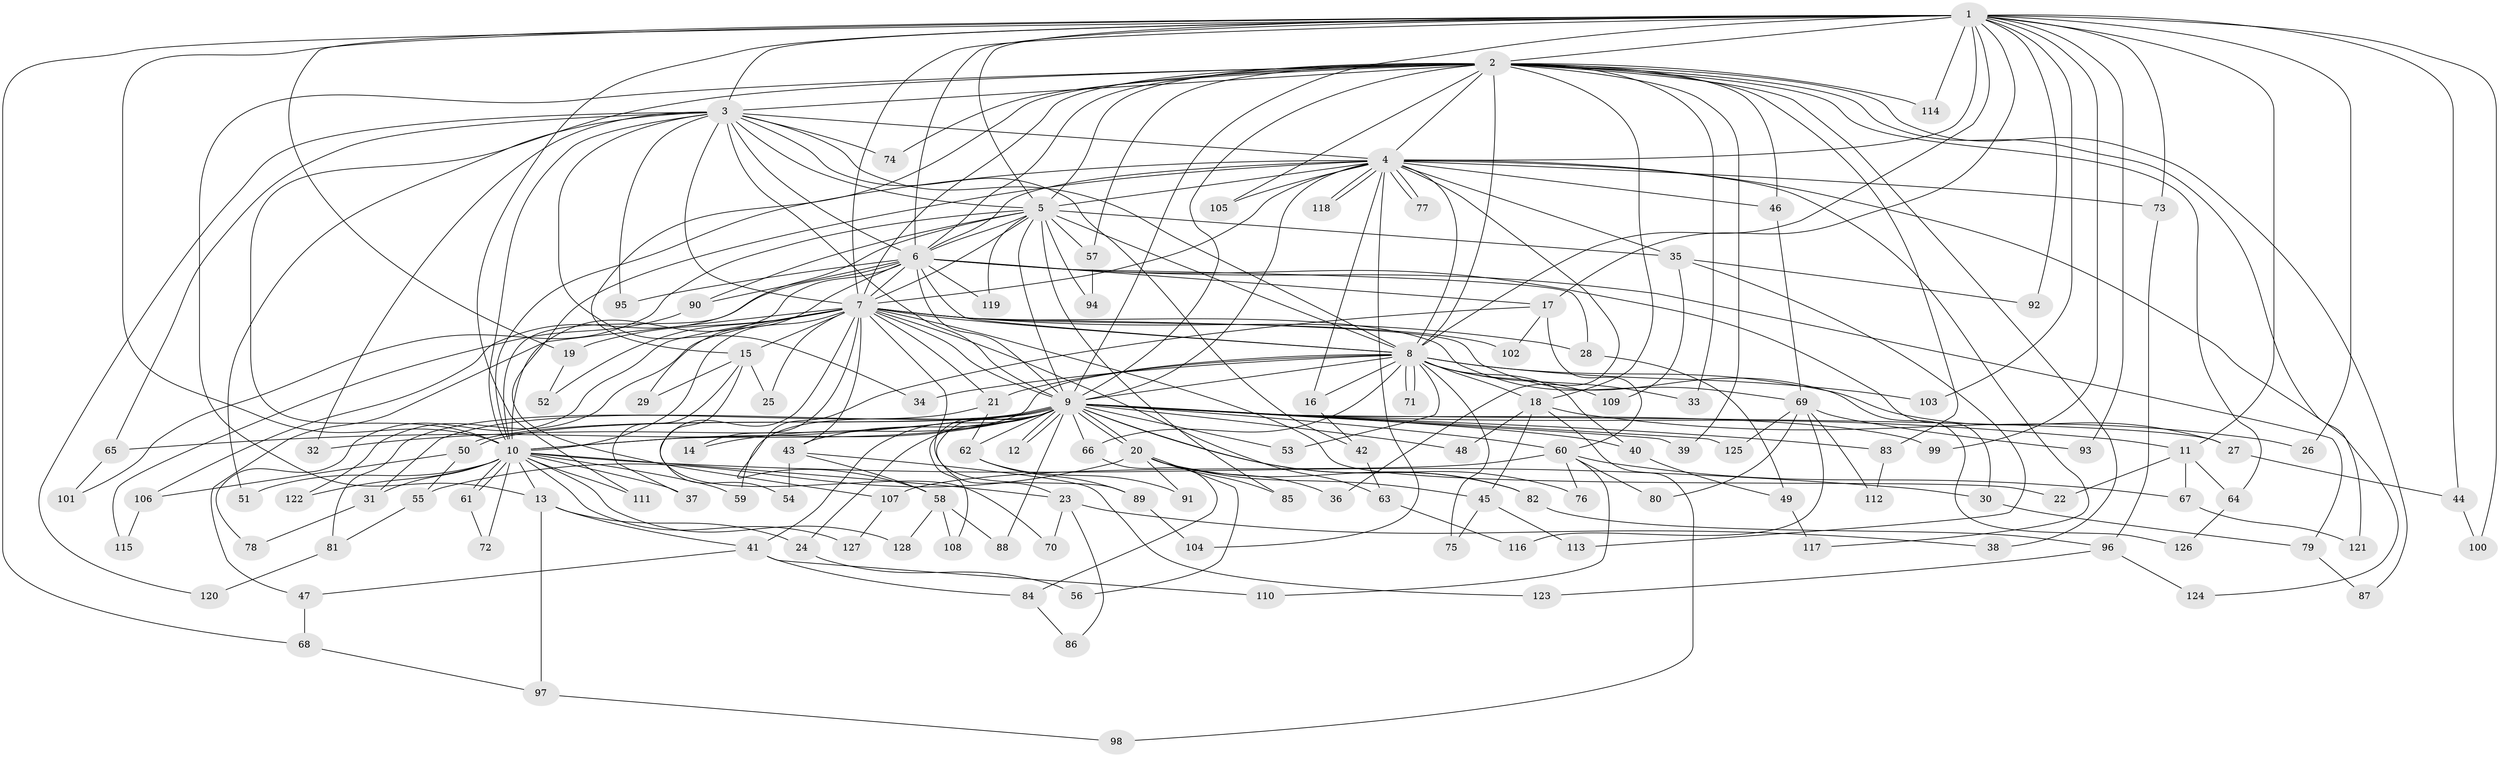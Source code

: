 // Generated by graph-tools (version 1.1) at 2025/43/03/09/25 04:43:04]
// undirected, 128 vertices, 281 edges
graph export_dot {
graph [start="1"]
  node [color=gray90,style=filled];
  1;
  2;
  3;
  4;
  5;
  6;
  7;
  8;
  9;
  10;
  11;
  12;
  13;
  14;
  15;
  16;
  17;
  18;
  19;
  20;
  21;
  22;
  23;
  24;
  25;
  26;
  27;
  28;
  29;
  30;
  31;
  32;
  33;
  34;
  35;
  36;
  37;
  38;
  39;
  40;
  41;
  42;
  43;
  44;
  45;
  46;
  47;
  48;
  49;
  50;
  51;
  52;
  53;
  54;
  55;
  56;
  57;
  58;
  59;
  60;
  61;
  62;
  63;
  64;
  65;
  66;
  67;
  68;
  69;
  70;
  71;
  72;
  73;
  74;
  75;
  76;
  77;
  78;
  79;
  80;
  81;
  82;
  83;
  84;
  85;
  86;
  87;
  88;
  89;
  90;
  91;
  92;
  93;
  94;
  95;
  96;
  97;
  98;
  99;
  100;
  101;
  102;
  103;
  104;
  105;
  106;
  107;
  108;
  109;
  110;
  111;
  112;
  113;
  114;
  115;
  116;
  117;
  118;
  119;
  120;
  121;
  122;
  123;
  124;
  125;
  126;
  127;
  128;
  1 -- 2;
  1 -- 3;
  1 -- 4;
  1 -- 5;
  1 -- 6;
  1 -- 7;
  1 -- 8;
  1 -- 9;
  1 -- 10;
  1 -- 11;
  1 -- 17;
  1 -- 19;
  1 -- 26;
  1 -- 44;
  1 -- 68;
  1 -- 73;
  1 -- 92;
  1 -- 93;
  1 -- 99;
  1 -- 100;
  1 -- 103;
  1 -- 111;
  1 -- 114;
  2 -- 3;
  2 -- 4;
  2 -- 5;
  2 -- 6;
  2 -- 7;
  2 -- 8;
  2 -- 9;
  2 -- 10;
  2 -- 13;
  2 -- 15;
  2 -- 18;
  2 -- 33;
  2 -- 38;
  2 -- 39;
  2 -- 46;
  2 -- 57;
  2 -- 64;
  2 -- 74;
  2 -- 83;
  2 -- 87;
  2 -- 105;
  2 -- 114;
  2 -- 121;
  3 -- 4;
  3 -- 5;
  3 -- 6;
  3 -- 7;
  3 -- 8;
  3 -- 9;
  3 -- 10;
  3 -- 32;
  3 -- 34;
  3 -- 42;
  3 -- 51;
  3 -- 65;
  3 -- 74;
  3 -- 95;
  3 -- 120;
  4 -- 5;
  4 -- 6;
  4 -- 7;
  4 -- 8;
  4 -- 9;
  4 -- 10;
  4 -- 16;
  4 -- 35;
  4 -- 36;
  4 -- 46;
  4 -- 73;
  4 -- 77;
  4 -- 77;
  4 -- 104;
  4 -- 105;
  4 -- 107;
  4 -- 117;
  4 -- 118;
  4 -- 118;
  4 -- 124;
  5 -- 6;
  5 -- 7;
  5 -- 8;
  5 -- 9;
  5 -- 10;
  5 -- 35;
  5 -- 57;
  5 -- 85;
  5 -- 90;
  5 -- 94;
  5 -- 101;
  5 -- 119;
  6 -- 7;
  6 -- 8;
  6 -- 9;
  6 -- 10;
  6 -- 17;
  6 -- 28;
  6 -- 29;
  6 -- 30;
  6 -- 79;
  6 -- 90;
  6 -- 95;
  6 -- 106;
  6 -- 119;
  7 -- 8;
  7 -- 9;
  7 -- 10;
  7 -- 14;
  7 -- 15;
  7 -- 19;
  7 -- 21;
  7 -- 22;
  7 -- 25;
  7 -- 28;
  7 -- 43;
  7 -- 47;
  7 -- 52;
  7 -- 54;
  7 -- 63;
  7 -- 69;
  7 -- 78;
  7 -- 89;
  7 -- 102;
  7 -- 122;
  7 -- 126;
  8 -- 9;
  8 -- 10;
  8 -- 16;
  8 -- 18;
  8 -- 21;
  8 -- 27;
  8 -- 33;
  8 -- 34;
  8 -- 40;
  8 -- 53;
  8 -- 66;
  8 -- 71;
  8 -- 71;
  8 -- 75;
  8 -- 103;
  8 -- 109;
  9 -- 10;
  9 -- 11;
  9 -- 12;
  9 -- 12;
  9 -- 14;
  9 -- 20;
  9 -- 20;
  9 -- 23;
  9 -- 24;
  9 -- 27;
  9 -- 31;
  9 -- 32;
  9 -- 39;
  9 -- 40;
  9 -- 41;
  9 -- 43;
  9 -- 48;
  9 -- 50;
  9 -- 50;
  9 -- 53;
  9 -- 59;
  9 -- 60;
  9 -- 62;
  9 -- 65;
  9 -- 66;
  9 -- 76;
  9 -- 82;
  9 -- 83;
  9 -- 88;
  9 -- 99;
  9 -- 108;
  9 -- 125;
  10 -- 13;
  10 -- 23;
  10 -- 30;
  10 -- 31;
  10 -- 37;
  10 -- 51;
  10 -- 59;
  10 -- 61;
  10 -- 61;
  10 -- 72;
  10 -- 111;
  10 -- 122;
  10 -- 127;
  10 -- 128;
  11 -- 22;
  11 -- 64;
  11 -- 67;
  13 -- 24;
  13 -- 41;
  13 -- 97;
  15 -- 25;
  15 -- 29;
  15 -- 37;
  15 -- 70;
  16 -- 42;
  17 -- 58;
  17 -- 60;
  17 -- 102;
  18 -- 26;
  18 -- 45;
  18 -- 48;
  18 -- 98;
  19 -- 52;
  20 -- 36;
  20 -- 45;
  20 -- 55;
  20 -- 56;
  20 -- 82;
  20 -- 85;
  20 -- 91;
  21 -- 62;
  21 -- 81;
  23 -- 38;
  23 -- 70;
  23 -- 86;
  24 -- 56;
  27 -- 44;
  28 -- 49;
  30 -- 79;
  31 -- 78;
  35 -- 92;
  35 -- 109;
  35 -- 113;
  40 -- 49;
  41 -- 47;
  41 -- 84;
  41 -- 110;
  42 -- 63;
  43 -- 54;
  43 -- 58;
  43 -- 123;
  44 -- 100;
  45 -- 75;
  45 -- 113;
  46 -- 69;
  47 -- 68;
  49 -- 117;
  50 -- 55;
  50 -- 106;
  55 -- 81;
  57 -- 94;
  58 -- 88;
  58 -- 108;
  58 -- 128;
  60 -- 67;
  60 -- 76;
  60 -- 80;
  60 -- 107;
  60 -- 110;
  61 -- 72;
  62 -- 89;
  62 -- 91;
  63 -- 116;
  64 -- 126;
  65 -- 101;
  66 -- 84;
  67 -- 121;
  68 -- 97;
  69 -- 80;
  69 -- 93;
  69 -- 112;
  69 -- 116;
  69 -- 125;
  73 -- 96;
  79 -- 87;
  81 -- 120;
  82 -- 96;
  83 -- 112;
  84 -- 86;
  89 -- 104;
  90 -- 115;
  96 -- 123;
  96 -- 124;
  97 -- 98;
  106 -- 115;
  107 -- 127;
}
